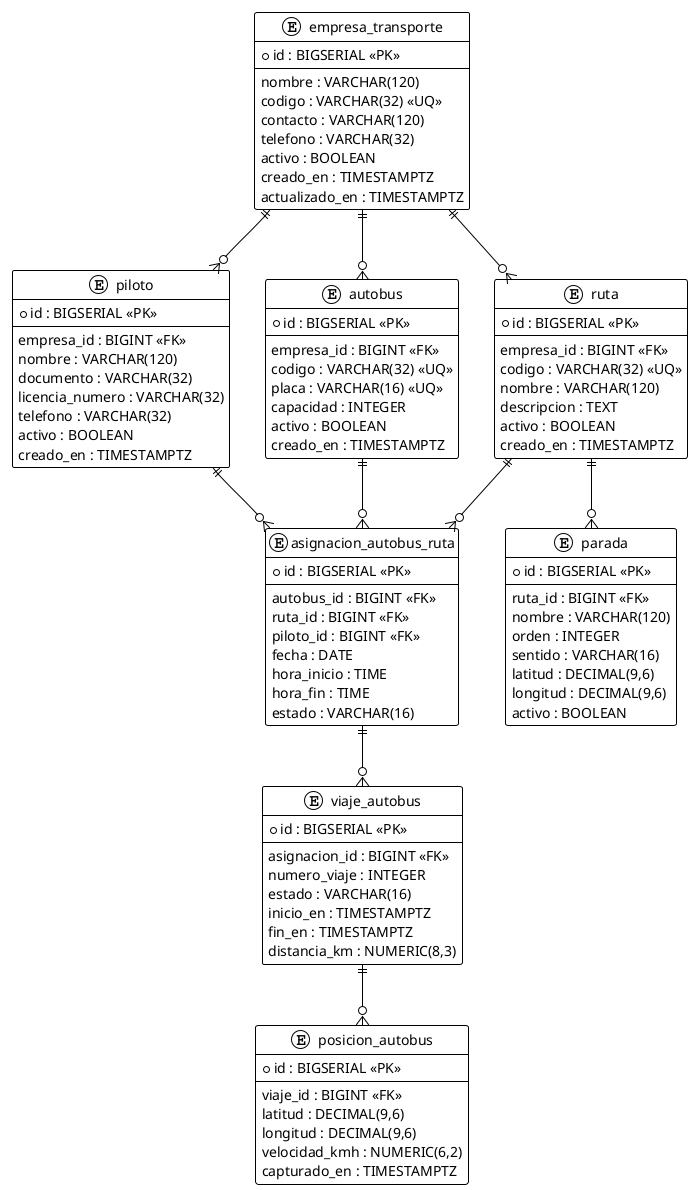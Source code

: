 @startuml ms_transporte
' ==============================================
' MS Transporte - Diagrama Detallado
' ==============================================
!theme plain

entity "empresa_transporte" as empresa {
  * id : BIGSERIAL <<PK>>
  --
  nombre : VARCHAR(120)
  codigo : VARCHAR(32) <<UQ>>
  contacto : VARCHAR(120)
  telefono : VARCHAR(32)
  activo : BOOLEAN
  creado_en : TIMESTAMPTZ
  actualizado_en : TIMESTAMPTZ
}

entity "piloto" as piloto {
  * id : BIGSERIAL <<PK>>
  --
  empresa_id : BIGINT <<FK>>
  nombre : VARCHAR(120)
  documento : VARCHAR(32)
  licencia_numero : VARCHAR(32)
  telefono : VARCHAR(32)
  activo : BOOLEAN
  creado_en : TIMESTAMPTZ
}

entity "autobus" as autobus {
  * id : BIGSERIAL <<PK>>
  --
  empresa_id : BIGINT <<FK>>
  codigo : VARCHAR(32) <<UQ>>
  placa : VARCHAR(16) <<UQ>>
  capacidad : INTEGER
  activo : BOOLEAN
  creado_en : TIMESTAMPTZ
}

entity "ruta" as ruta {
  * id : BIGSERIAL <<PK>>
  --
  empresa_id : BIGINT <<FK>>
  codigo : VARCHAR(32) <<UQ>>
  nombre : VARCHAR(120)
  descripcion : TEXT
  activo : BOOLEAN
  creado_en : TIMESTAMPTZ
}

entity "parada" as parada {
  * id : BIGSERIAL <<PK>>
  --
  ruta_id : BIGINT <<FK>>
  nombre : VARCHAR(120)
  orden : INTEGER
  sentido : VARCHAR(16)
  latitud : DECIMAL(9,6)
  longitud : DECIMAL(9,6)
  activo : BOOLEAN
}

entity "asignacion_autobus_ruta" as asignacion {
  * id : BIGSERIAL <<PK>>
  --
  autobus_id : BIGINT <<FK>>
  ruta_id : BIGINT <<FK>>
  piloto_id : BIGINT <<FK>>
  fecha : DATE
  hora_inicio : TIME
  hora_fin : TIME
  estado : VARCHAR(16)
}

entity "viaje_autobus" as viaje {
  * id : BIGSERIAL <<PK>>
  --
  asignacion_id : BIGINT <<FK>>
  numero_viaje : INTEGER
  estado : VARCHAR(16)
  inicio_en : TIMESTAMPTZ
  fin_en : TIMESTAMPTZ
  distancia_km : NUMERIC(8,3)
}

entity "posicion_autobus" as posicion {
  * id : BIGSERIAL <<PK>>
  --
  viaje_id : BIGINT <<FK>>
  latitud : DECIMAL(9,6)
  longitud : DECIMAL(9,6)
  velocidad_kmh : NUMERIC(6,2)
  capturado_en : TIMESTAMPTZ
}

' Relaciones
empresa ||--o{ piloto
empresa ||--o{ autobus
empresa ||--o{ ruta
ruta ||--o{ parada
autobus ||--o{ asignacion
ruta ||--o{ asignacion
piloto ||--o{ asignacion
asignacion ||--o{ viaje
viaje ||--o{ posicion

@enduml